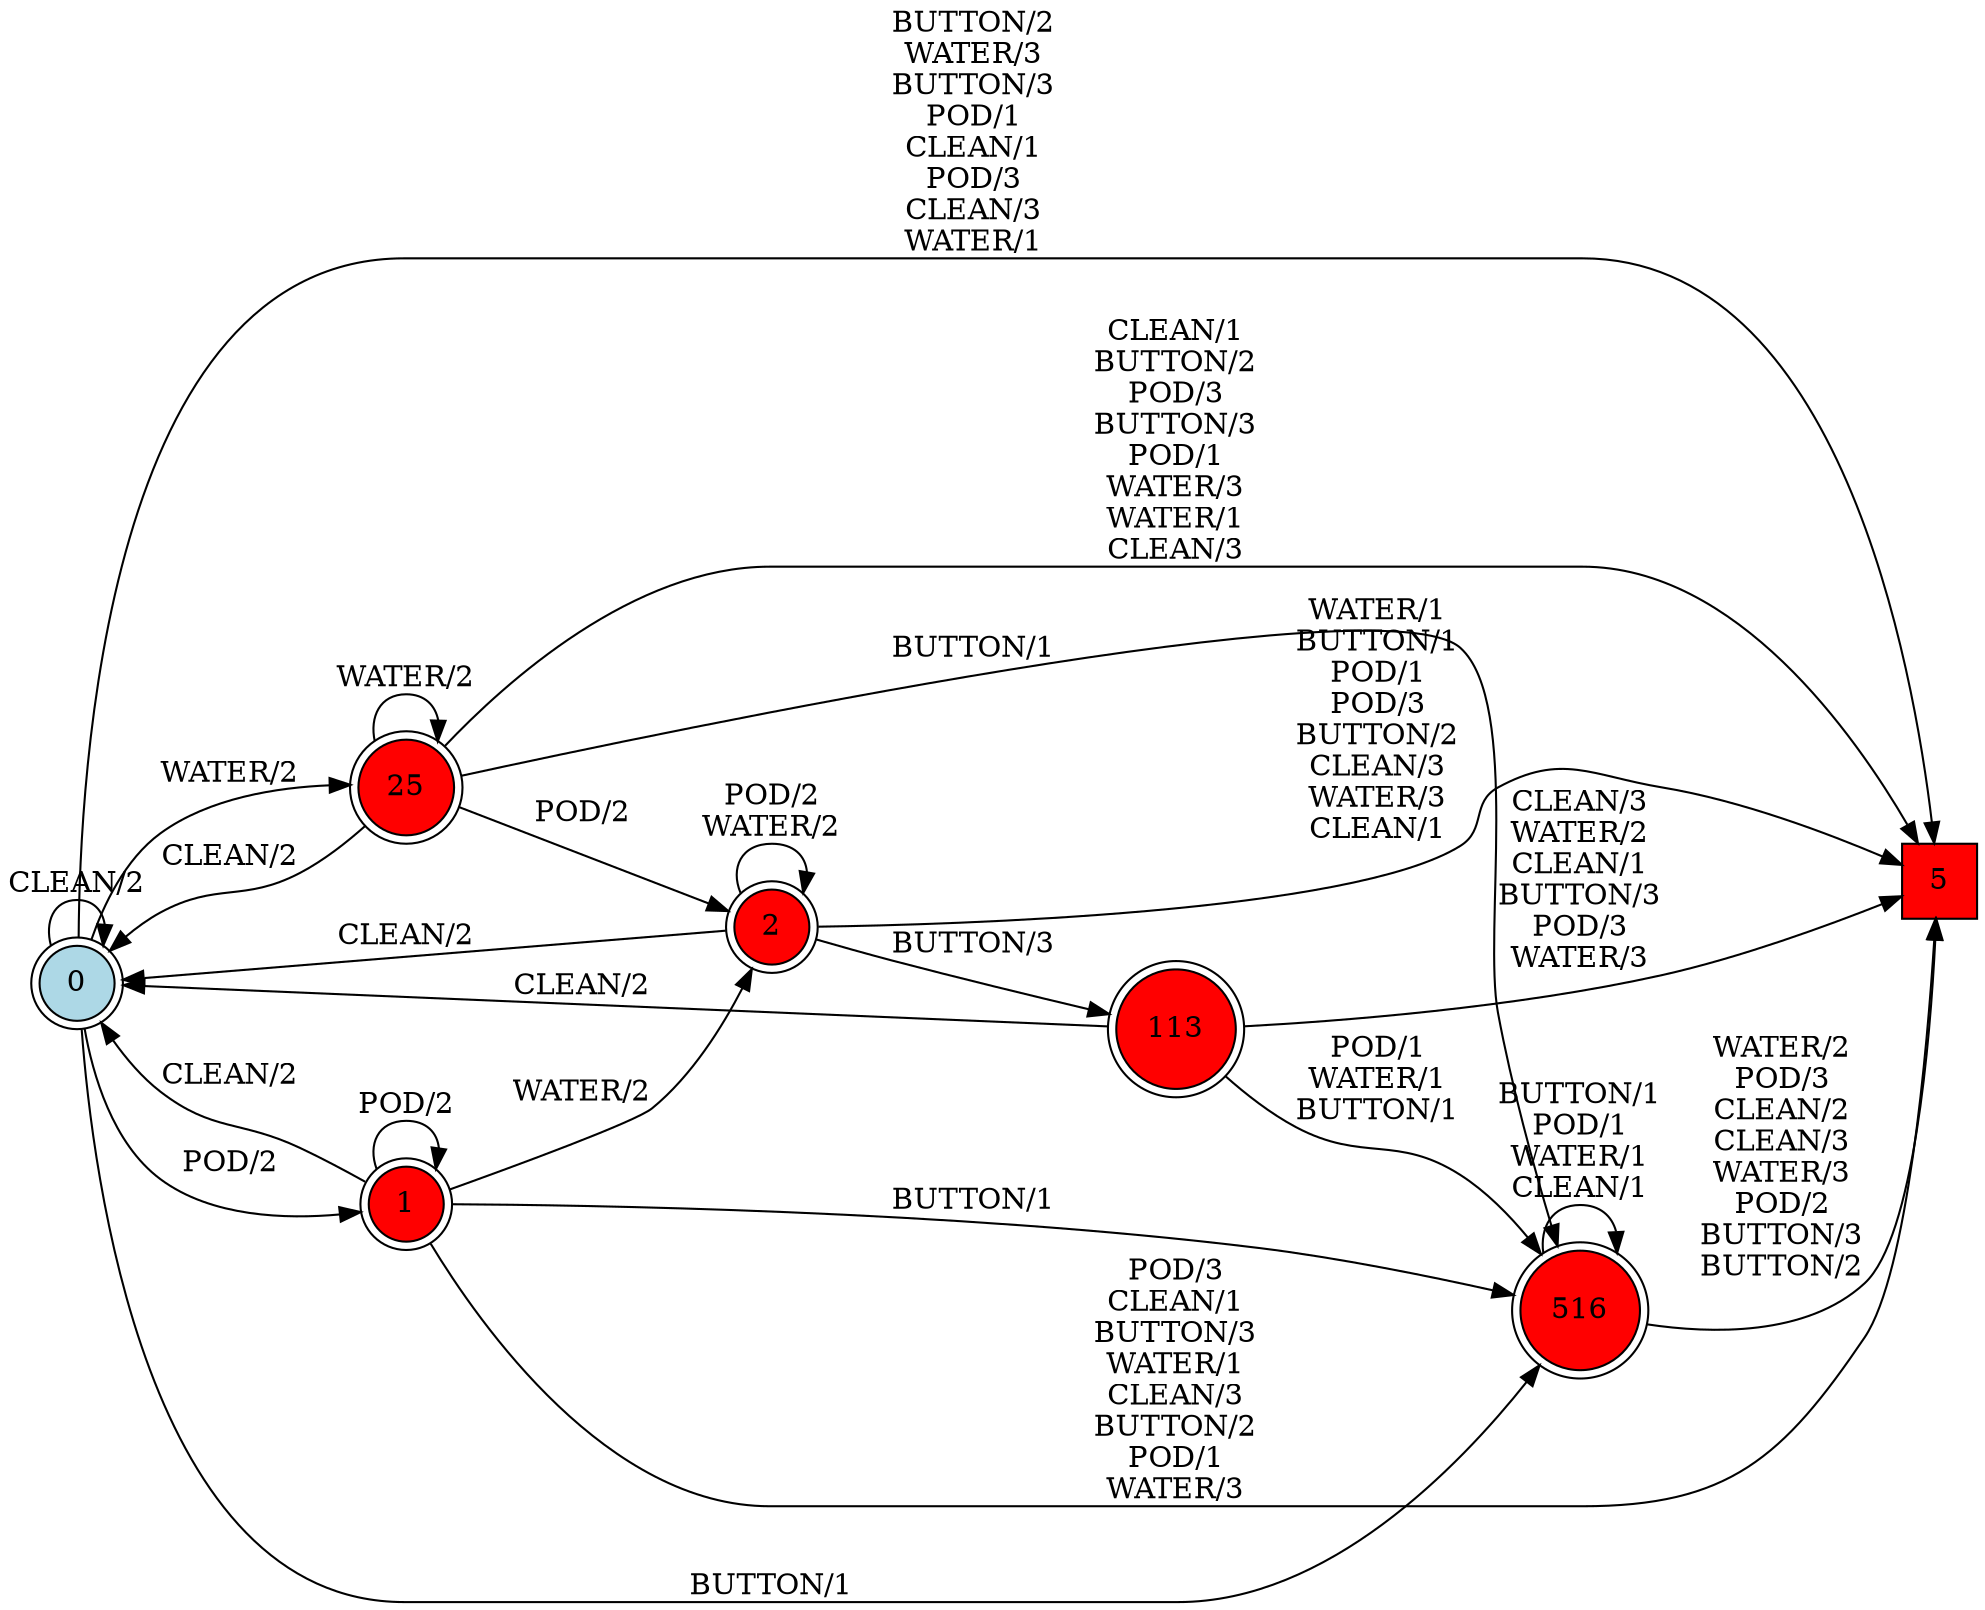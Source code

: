 digraph G {
  rankdir=LR;
  node [shape=circle, style=filled, fillcolor=white];
  "0" [isInitial=True, fillcolor=lightblue, shape=doublecircle];
  "1" [fillcolor=red, shape=doublecircle];
  "2" [fillcolor=red, shape=doublecircle];
  "5" [fillcolor=red, shape=square];
  "25" [fillcolor=red, shape=doublecircle];
  "113" [fillcolor=red, shape=doublecircle];
  "516" [fillcolor=red, shape=doublecircle];
  "0" -> "1" [label="POD/2"];
  "0" -> "25" [label="WATER/2"];
  "0" -> "5" [label="BUTTON/2\nWATER/3\nBUTTON/3\nPOD/1\nCLEAN/1\nPOD/3\nCLEAN/3\nWATER/1"];
  "0" -> "0" [label="CLEAN/2"];
  "0" -> "516" [label="BUTTON/1"];
  "1" -> "2" [label="WATER/2"];
  "1" -> "5" [label="POD/3\nCLEAN/1\nBUTTON/3\nWATER/1\nCLEAN/3\nBUTTON/2\nPOD/1\nWATER/3"];
  "1" -> "516" [label="BUTTON/1"];
  "1" -> "0" [label="CLEAN/2"];
  "1" -> "1" [label="POD/2"];
  "2" -> "113" [label="BUTTON/3"];
  "2" -> "5" [label="WATER/1\nBUTTON/1\nPOD/1\nPOD/3\nBUTTON/2\nCLEAN/3\nWATER/3\nCLEAN/1"];
  "2" -> "0" [label="CLEAN/2"];
  "2" -> "2" [label="POD/2\nWATER/2"];
  "25" -> "5" [label="CLEAN/1\nBUTTON/2\nPOD/3\nBUTTON/3\nPOD/1\nWATER/3\nWATER/1\nCLEAN/3"];
  "25" -> "0" [label="CLEAN/2"];
  "25" -> "25" [label="WATER/2"];
  "25" -> "516" [label="BUTTON/1"];
  "25" -> "2" [label="POD/2"];
  "113" -> "5" [label="CLEAN/3\nWATER/2\nCLEAN/1\nBUTTON/3\nPOD/3\nWATER/3"];
  "113" -> "516" [label="POD/1\nWATER/1\nBUTTON/1"];
  "113" -> "0" [label="CLEAN/2"];
  "516" -> "5" [label="WATER/2\nPOD/3\nCLEAN/2\nCLEAN/3\nWATER/3\nPOD/2\nBUTTON/3\nBUTTON/2"];
  "516" -> "516" [label="BUTTON/1\nPOD/1\nWATER/1\nCLEAN/1"];
}